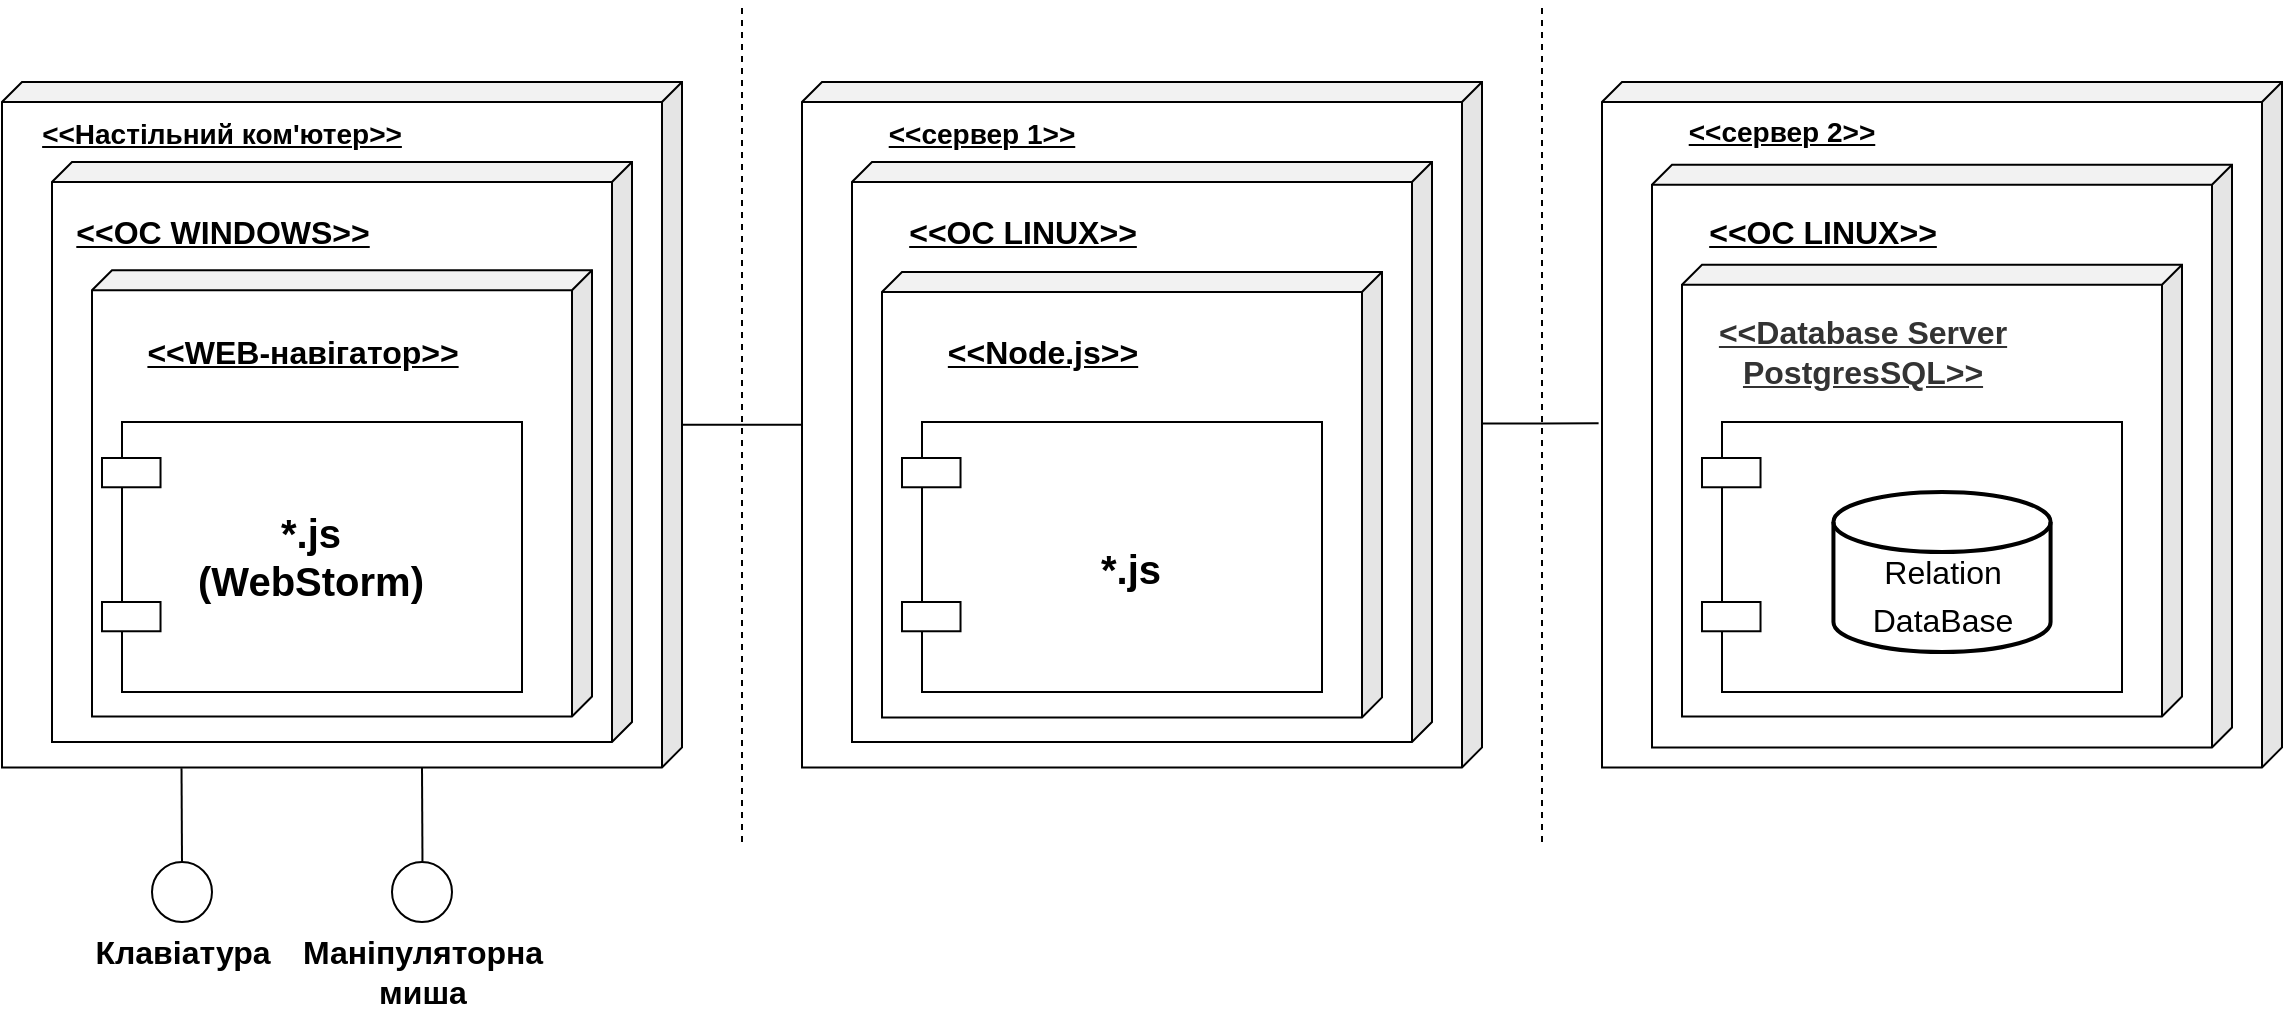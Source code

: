 <mxfile version="20.3.7" type="device"><diagram name="Page-1" id="2cc2dc42-3aac-f2a9-1cec-7a8b7cbee084"><mxGraphModel dx="1422" dy="705" grid="1" gridSize="10" guides="1" tooltips="1" connect="1" arrows="1" fold="1" page="1" pageScale="1" pageWidth="1100" pageHeight="850" background="none" math="0" shadow="0"><root><mxCell id="0"/><mxCell id="1" parent="0"/><mxCell id="zsNWjtGApevZzHXU1u8R-100" style="edgeStyle=orthogonalEdgeStyle;rounded=0;orthogonalLoop=1;jettySize=auto;html=1;fontSize=16;endArrow=none;endFill=0;" edge="1" parent="1" source="zsNWjtGApevZzHXU1u8R-1" target="zsNWjtGApevZzHXU1u8R-68"><mxGeometry relative="1" as="geometry"/></mxCell><mxCell id="zsNWjtGApevZzHXU1u8R-1" value="`" style="shape=cube;whiteSpace=wrap;html=1;boundedLbl=1;backgroundOutline=1;darkOpacity=0.05;darkOpacity2=0.1;size=10;direction=west;rotation=-180;flipV=0;flipH=1;" vertex="1" parent="1"><mxGeometry x="310" y="240" width="340" height="342.73" as="geometry"/></mxCell><mxCell id="zsNWjtGApevZzHXU1u8R-2" value="" style="shape=cube;whiteSpace=wrap;html=1;boundedLbl=1;backgroundOutline=1;darkOpacity=0.05;darkOpacity2=0.1;size=10;direction=west;rotation=-180;flipV=0;flipH=1;" vertex="1" parent="1"><mxGeometry x="335" y="280" width="290" height="290" as="geometry"/></mxCell><mxCell id="zsNWjtGApevZzHXU1u8R-3" value="" style="shape=cube;whiteSpace=wrap;html=1;boundedLbl=1;backgroundOutline=1;darkOpacity=0.05;darkOpacity2=0.1;size=10;direction=west;rotation=-180;flipV=0;flipH=1;" vertex="1" parent="1"><mxGeometry x="355" y="334.1" width="250" height="223.18" as="geometry"/></mxCell><mxCell id="zsNWjtGApevZzHXU1u8R-12" value="" style="endArrow=none;dashed=1;html=1;rounded=0;" edge="1" parent="1"><mxGeometry width="50" height="50" relative="1" as="geometry"><mxPoint x="680" y="620" as="sourcePoint"/><mxPoint x="680" y="200" as="targetPoint"/></mxGeometry></mxCell><mxCell id="zsNWjtGApevZzHXU1u8R-13" value="" style="endArrow=none;dashed=1;html=1;rounded=0;" edge="1" parent="1"><mxGeometry width="50" height="50" relative="1" as="geometry"><mxPoint x="1080" y="620" as="sourcePoint"/><mxPoint x="1080" y="200" as="targetPoint"/></mxGeometry></mxCell><mxCell id="zsNWjtGApevZzHXU1u8R-18" value="" style="rounded=0;whiteSpace=wrap;html=1;" vertex="1" parent="1"><mxGeometry x="370" y="410" width="200" height="135" as="geometry"/></mxCell><mxCell id="zsNWjtGApevZzHXU1u8R-19" value="" style="rounded=0;whiteSpace=wrap;html=1;" vertex="1" parent="1"><mxGeometry x="360" y="428" width="29.26" height="14.63" as="geometry"/></mxCell><mxCell id="zsNWjtGApevZzHXU1u8R-40" value="&lt;u&gt;&lt;b&gt;&lt;font style=&quot;font-size: 14px;&quot;&gt;&amp;lt;&amp;lt;Настільний ком'ютер&amp;gt;&amp;gt;&lt;/font&gt;&lt;/b&gt;&lt;/u&gt;" style="text;html=1;strokeColor=none;fillColor=none;align=center;verticalAlign=middle;whiteSpace=wrap;rounded=0;" vertex="1" parent="1"><mxGeometry x="320" y="251.37" width="200" height="30" as="geometry"/></mxCell><mxCell id="zsNWjtGApevZzHXU1u8R-56" value="&lt;font style=&quot;font-size: 20px;&quot;&gt;&lt;b&gt;*.js&lt;br&gt;(WebStorm)&lt;/b&gt;&lt;/font&gt;" style="text;html=1;strokeColor=none;fillColor=none;align=center;verticalAlign=middle;whiteSpace=wrap;rounded=0;" vertex="1" parent="1"><mxGeometry x="406.37" y="448.18" width="117.26" height="58.63" as="geometry"/></mxCell><mxCell id="zsNWjtGApevZzHXU1u8R-59" value="" style="rounded=0;whiteSpace=wrap;html=1;" vertex="1" parent="1"><mxGeometry x="360" y="500" width="29.26" height="14.63" as="geometry"/></mxCell><mxCell id="zsNWjtGApevZzHXU1u8R-101" style="edgeStyle=orthogonalEdgeStyle;rounded=0;orthogonalLoop=1;jettySize=auto;html=1;entryX=1.005;entryY=0.498;entryDx=0;entryDy=0;entryPerimeter=0;fontSize=16;endArrow=none;endFill=0;" edge="1" parent="1" source="zsNWjtGApevZzHXU1u8R-68" target="zsNWjtGApevZzHXU1u8R-76"><mxGeometry relative="1" as="geometry"><Array as="points"><mxPoint x="1080" y="411"/></Array></mxGeometry></mxCell><mxCell id="zsNWjtGApevZzHXU1u8R-68" value="`" style="shape=cube;whiteSpace=wrap;html=1;boundedLbl=1;backgroundOutline=1;darkOpacity=0.05;darkOpacity2=0.1;size=10;direction=west;rotation=-180;flipV=0;flipH=1;" vertex="1" parent="1"><mxGeometry x="710" y="240" width="340" height="342.73" as="geometry"/></mxCell><mxCell id="zsNWjtGApevZzHXU1u8R-69" value="" style="shape=cube;whiteSpace=wrap;html=1;boundedLbl=1;backgroundOutline=1;darkOpacity=0.05;darkOpacity2=0.1;size=10;direction=west;rotation=-180;flipV=0;flipH=1;" vertex="1" parent="1"><mxGeometry x="735" y="280" width="290" height="290" as="geometry"/></mxCell><mxCell id="zsNWjtGApevZzHXU1u8R-70" value="" style="shape=cube;whiteSpace=wrap;html=1;boundedLbl=1;backgroundOutline=1;darkOpacity=0.05;darkOpacity2=0.1;size=10;direction=west;rotation=-180;flipV=0;flipH=1;" vertex="1" parent="1"><mxGeometry x="750" y="335" width="250" height="222.73" as="geometry"/></mxCell><mxCell id="zsNWjtGApevZzHXU1u8R-71" value="" style="rounded=0;whiteSpace=wrap;html=1;" vertex="1" parent="1"><mxGeometry x="770" y="410" width="200" height="135" as="geometry"/></mxCell><mxCell id="zsNWjtGApevZzHXU1u8R-72" value="" style="rounded=0;whiteSpace=wrap;html=1;" vertex="1" parent="1"><mxGeometry x="760" y="428" width="29.26" height="14.63" as="geometry"/></mxCell><mxCell id="zsNWjtGApevZzHXU1u8R-73" value="&lt;u&gt;&lt;b&gt;&lt;font style=&quot;font-size: 14px;&quot;&gt;&amp;lt;&amp;lt;сервер 1&amp;gt;&amp;gt;&lt;/font&gt;&lt;/b&gt;&lt;/u&gt;" style="text;html=1;strokeColor=none;fillColor=none;align=center;verticalAlign=middle;whiteSpace=wrap;rounded=0;" vertex="1" parent="1"><mxGeometry x="700" y="251.37" width="200" height="30" as="geometry"/></mxCell><mxCell id="zsNWjtGApevZzHXU1u8R-74" value="&lt;font style=&quot;font-size: 20px;&quot;&gt;&lt;b&gt;*.js&lt;br&gt;&lt;br&gt;&lt;/b&gt;&lt;/font&gt;" style="text;html=1;strokeColor=none;fillColor=none;align=center;verticalAlign=middle;whiteSpace=wrap;rounded=0;" vertex="1" parent="1"><mxGeometry x="816.37" y="470" width="117.26" height="50" as="geometry"/></mxCell><mxCell id="zsNWjtGApevZzHXU1u8R-75" value="" style="rounded=0;whiteSpace=wrap;html=1;" vertex="1" parent="1"><mxGeometry x="760" y="500" width="29.26" height="14.63" as="geometry"/></mxCell><mxCell id="zsNWjtGApevZzHXU1u8R-76" value="`" style="shape=cube;whiteSpace=wrap;html=1;boundedLbl=1;backgroundOutline=1;darkOpacity=0.05;darkOpacity2=0.1;size=10;direction=west;rotation=-180;flipV=0;flipH=1;" vertex="1" parent="1"><mxGeometry x="1110" y="240" width="340" height="342.73" as="geometry"/></mxCell><mxCell id="zsNWjtGApevZzHXU1u8R-77" value="" style="shape=cube;whiteSpace=wrap;html=1;boundedLbl=1;backgroundOutline=1;darkOpacity=0.05;darkOpacity2=0.1;size=10;direction=west;rotation=-180;flipV=0;flipH=1;" vertex="1" parent="1"><mxGeometry x="1135" y="281.37" width="290" height="291.37" as="geometry"/></mxCell><mxCell id="zsNWjtGApevZzHXU1u8R-78" value="" style="shape=cube;whiteSpace=wrap;html=1;boundedLbl=1;backgroundOutline=1;darkOpacity=0.05;darkOpacity2=0.1;size=10;direction=west;rotation=-180;flipV=0;flipH=1;" vertex="1" parent="1"><mxGeometry x="1150" y="331.38" width="250" height="225.9" as="geometry"/></mxCell><mxCell id="zsNWjtGApevZzHXU1u8R-79" value="" style="rounded=0;whiteSpace=wrap;html=1;" vertex="1" parent="1"><mxGeometry x="1170" y="410" width="200" height="135" as="geometry"/></mxCell><mxCell id="zsNWjtGApevZzHXU1u8R-80" value="" style="rounded=0;whiteSpace=wrap;html=1;" vertex="1" parent="1"><mxGeometry x="1160" y="428" width="29.26" height="14.63" as="geometry"/></mxCell><mxCell id="zsNWjtGApevZzHXU1u8R-81" value="&lt;u&gt;&lt;b&gt;&lt;font style=&quot;font-size: 14px;&quot;&gt;&amp;lt;&amp;lt;сервер 2&amp;gt;&amp;gt;&lt;/font&gt;&lt;/b&gt;&lt;/u&gt;" style="text;html=1;strokeColor=none;fillColor=none;align=center;verticalAlign=middle;whiteSpace=wrap;rounded=0;" vertex="1" parent="1"><mxGeometry x="1100" y="250" width="200" height="30" as="geometry"/></mxCell><mxCell id="zsNWjtGApevZzHXU1u8R-83" value="" style="rounded=0;whiteSpace=wrap;html=1;" vertex="1" parent="1"><mxGeometry x="1160" y="500" width="29.26" height="14.63" as="geometry"/></mxCell><mxCell id="zsNWjtGApevZzHXU1u8R-84" value="" style="shape=cylinder3;whiteSpace=wrap;html=1;boundedLbl=1;backgroundOutline=1;size=15;fontSize=20;labelBorderColor=none;strokeWidth=2;" vertex="1" parent="1"><mxGeometry x="1225.72" y="445" width="108.57" height="80" as="geometry"/></mxCell><mxCell id="zsNWjtGApevZzHXU1u8R-86" value="&lt;font style=&quot;font-size: 16px;&quot;&gt;Relation&lt;br&gt;DataBase&lt;/font&gt;" style="text;html=1;align=center;verticalAlign=middle;resizable=0;points=[];autosize=1;strokeColor=none;fillColor=none;fontSize=20;spacingTop=0;rounded=1;" vertex="1" parent="1"><mxGeometry x="1235" y="465" width="90" height="60" as="geometry"/></mxCell><mxCell id="zsNWjtGApevZzHXU1u8R-87" value="&lt;font style=&quot;font-size: 16px;&quot;&gt;&lt;b&gt;&lt;u&gt;&amp;lt;&amp;lt;Database Server&lt;br&gt;PostgresSQL&amp;gt;&amp;gt;&lt;/u&gt;&lt;/b&gt;&lt;/font&gt;" style="text;html=1;align=center;verticalAlign=middle;resizable=0;points=[];autosize=1;fontSize=16;fillColor=none;fontColor=#333333;strokeColor=none;" vertex="1" parent="1"><mxGeometry x="1155" y="350" width="170" height="50" as="geometry"/></mxCell><mxCell id="zsNWjtGApevZzHXU1u8R-89" value="&lt;font style=&quot;font-size: 16px;&quot;&gt;&lt;b&gt;&lt;u&gt;&amp;lt;&amp;lt;Node.js&amp;gt;&amp;gt;&lt;/u&gt;&lt;/b&gt;&lt;/font&gt;" style="text;html=1;align=center;verticalAlign=middle;resizable=0;points=[];autosize=1;strokeColor=none;fillColor=none;fontSize=14;" vertex="1" parent="1"><mxGeometry x="770" y="360" width="120" height="30" as="geometry"/></mxCell><mxCell id="zsNWjtGApevZzHXU1u8R-90" value="" style="ellipse;whiteSpace=wrap;html=1;rounded=1;labelBorderColor=none;fontSize=14;fillColor=none;" vertex="1" parent="1"><mxGeometry x="385" y="630" width="30" height="30" as="geometry"/></mxCell><mxCell id="zsNWjtGApevZzHXU1u8R-91" value="" style="ellipse;whiteSpace=wrap;html=1;rounded=1;labelBorderColor=none;fontSize=14;fillColor=none;" vertex="1" parent="1"><mxGeometry x="505" y="630" width="30" height="30" as="geometry"/></mxCell><mxCell id="zsNWjtGApevZzHXU1u8R-92" value="" style="endArrow=none;html=1;rounded=0;fontSize=14;exitX=0.5;exitY=0;exitDx=0;exitDy=0;entryX=0.736;entryY=1.001;entryDx=0;entryDy=0;entryPerimeter=0;" edge="1" parent="1" source="zsNWjtGApevZzHXU1u8R-90" target="zsNWjtGApevZzHXU1u8R-1"><mxGeometry width="50" height="50" relative="1" as="geometry"><mxPoint x="460" y="660" as="sourcePoint"/><mxPoint x="510" y="610" as="targetPoint"/></mxGeometry></mxCell><mxCell id="zsNWjtGApevZzHXU1u8R-93" value="" style="endArrow=none;html=1;rounded=0;fontSize=14;exitX=0.5;exitY=0;exitDx=0;exitDy=0;entryX=0.736;entryY=1.001;entryDx=0;entryDy=0;entryPerimeter=0;" edge="1" parent="1"><mxGeometry width="50" height="50" relative="1" as="geometry"><mxPoint x="520.24" y="629.66" as="sourcePoint"/><mxPoint x="520" y="582.733" as="targetPoint"/></mxGeometry></mxCell><mxCell id="zsNWjtGApevZzHXU1u8R-94" value="&lt;font style=&quot;font-size: 16px;&quot;&gt;&lt;b&gt;Клавіатура&lt;/b&gt;&lt;/font&gt;" style="text;html=1;align=center;verticalAlign=middle;resizable=0;points=[];autosize=1;strokeColor=none;fillColor=none;fontSize=14;" vertex="1" parent="1"><mxGeometry x="345" y="660" width="110" height="30" as="geometry"/></mxCell><mxCell id="zsNWjtGApevZzHXU1u8R-95" value="&lt;font style=&quot;font-size: 16px;&quot;&gt;&lt;b&gt;Маніпуляторна&lt;br&gt;миша&lt;/b&gt;&lt;/font&gt;" style="text;html=1;align=center;verticalAlign=middle;resizable=0;points=[];autosize=1;strokeColor=none;fillColor=none;fontSize=14;" vertex="1" parent="1"><mxGeometry x="450" y="660" width="140" height="50" as="geometry"/></mxCell><mxCell id="zsNWjtGApevZzHXU1u8R-96" value="&lt;b&gt;&lt;u&gt;&amp;lt;&amp;lt;WEB-навігатор&amp;gt;&amp;gt;&lt;/u&gt;&lt;/b&gt;" style="text;html=1;align=center;verticalAlign=middle;resizable=0;points=[];autosize=1;strokeColor=none;fillColor=none;fontSize=16;" vertex="1" parent="1"><mxGeometry x="370" y="360" width="180" height="30" as="geometry"/></mxCell><mxCell id="zsNWjtGApevZzHXU1u8R-97" value="&lt;b&gt;&lt;u&gt;&amp;lt;&amp;lt;OC WINDOWS&amp;gt;&amp;gt;&lt;/u&gt;&lt;/b&gt;" style="text;html=1;align=center;verticalAlign=middle;resizable=0;points=[];autosize=1;strokeColor=none;fillColor=none;fontSize=16;" vertex="1" parent="1"><mxGeometry x="335" y="300" width="170" height="30" as="geometry"/></mxCell><mxCell id="zsNWjtGApevZzHXU1u8R-98" value="&lt;b&gt;&lt;u&gt;&amp;lt;&amp;lt;OC LINUX&amp;gt;&amp;gt;&lt;/u&gt;&lt;/b&gt;" style="text;html=1;align=center;verticalAlign=middle;resizable=0;points=[];autosize=1;strokeColor=none;fillColor=none;fontSize=16;" vertex="1" parent="1"><mxGeometry x="750" y="300" width="140" height="30" as="geometry"/></mxCell><mxCell id="zsNWjtGApevZzHXU1u8R-99" value="&lt;b&gt;&lt;u&gt;&amp;lt;&amp;lt;OC LINUX&amp;gt;&amp;gt;&lt;/u&gt;&lt;/b&gt;" style="text;html=1;align=center;verticalAlign=middle;resizable=0;points=[];autosize=1;strokeColor=none;fillColor=none;fontSize=16;" vertex="1" parent="1"><mxGeometry x="1150" y="300" width="140" height="30" as="geometry"/></mxCell></root></mxGraphModel></diagram></mxfile>